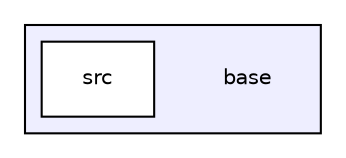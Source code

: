 digraph "base" {
  compound=true
  node [ fontsize="10", fontname="Helvetica"];
  edge [ labelfontsize="10", labelfontname="Helvetica"];
  subgraph clusterdir_e914ee4d4a44400f1fdb170cb4ead18a {
    graph [ bgcolor="#eeeeff", pencolor="black", label="" URL="dir_e914ee4d4a44400f1fdb170cb4ead18a.html"];
    dir_e914ee4d4a44400f1fdb170cb4ead18a [shape=plaintext label="base"];
    dir_97935065a72327c6c98abf85f17f3505 [shape=box label="src" color="black" fillcolor="white" style="filled" URL="dir_97935065a72327c6c98abf85f17f3505.html"];
  }
}
